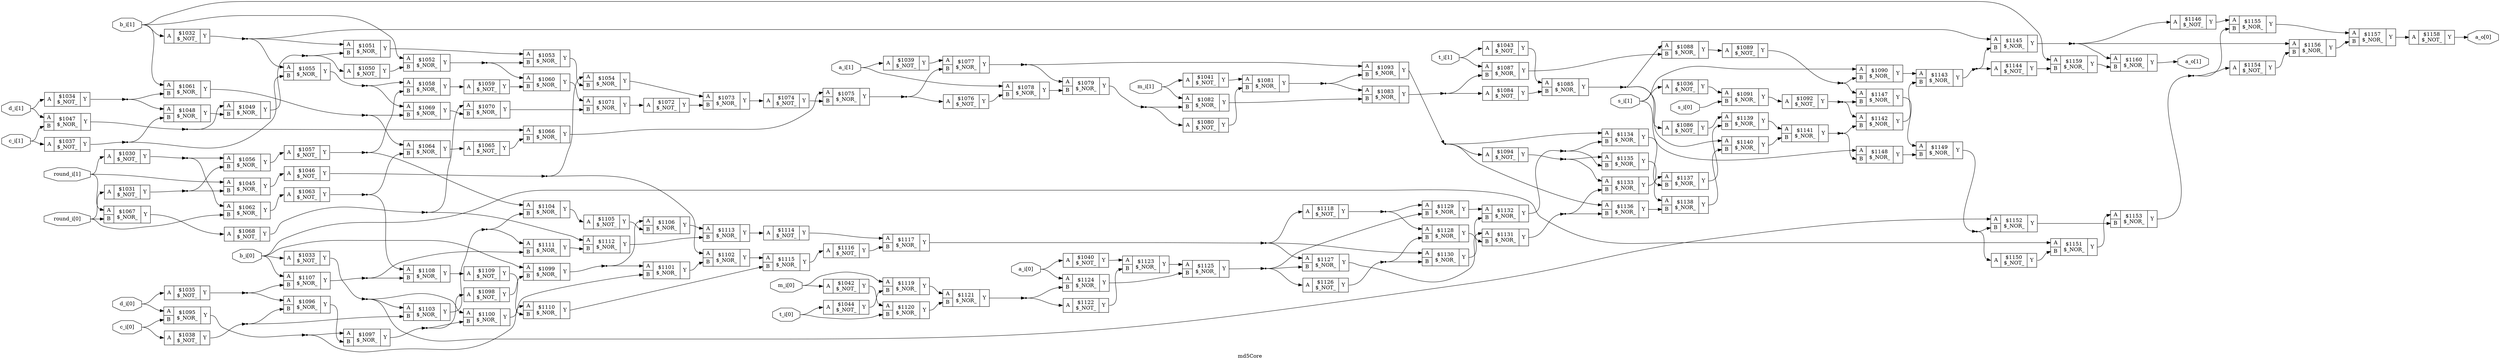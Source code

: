 digraph "md5Core" {
label="md5Core";
rankdir="LR";
remincross=true;
n130 [ shape=octagon, label="a_i[0]", color="black", fontcolor="black" ];
n131 [ shape=octagon, label="a_i[1]", color="black", fontcolor="black" ];
n132 [ shape=octagon, label="a_o[0]", color="black", fontcolor="black" ];
n133 [ shape=octagon, label="a_o[1]", color="black", fontcolor="black" ];
n134 [ shape=octagon, label="b_i[0]", color="black", fontcolor="black" ];
n135 [ shape=octagon, label="b_i[1]", color="black", fontcolor="black" ];
n136 [ shape=octagon, label="c_i[0]", color="black", fontcolor="black" ];
n137 [ shape=octagon, label="c_i[1]", color="black", fontcolor="black" ];
n138 [ shape=octagon, label="d_i[0]", color="black", fontcolor="black" ];
n139 [ shape=octagon, label="d_i[1]", color="black", fontcolor="black" ];
n140 [ shape=octagon, label="m_i[0]", color="black", fontcolor="black" ];
n141 [ shape=octagon, label="m_i[1]", color="black", fontcolor="black" ];
n142 [ shape=octagon, label="round_i[0]", color="black", fontcolor="black" ];
n143 [ shape=octagon, label="round_i[1]", color="black", fontcolor="black" ];
n144 [ shape=octagon, label="s_i[0]", color="black", fontcolor="black" ];
n145 [ shape=octagon, label="s_i[1]", color="black", fontcolor="black" ];
n146 [ shape=octagon, label="t_i[0]", color="black", fontcolor="black" ];
n147 [ shape=octagon, label="t_i[1]", color="black", fontcolor="black" ];
c150 [ shape=record, label="{{<p148> A}|$1030\n$_NOT_|{<p149> Y}}" ];
c151 [ shape=record, label="{{<p148> A}|$1031\n$_NOT_|{<p149> Y}}" ];
c152 [ shape=record, label="{{<p148> A}|$1032\n$_NOT_|{<p149> Y}}" ];
c153 [ shape=record, label="{{<p148> A}|$1033\n$_NOT_|{<p149> Y}}" ];
c154 [ shape=record, label="{{<p148> A}|$1034\n$_NOT_|{<p149> Y}}" ];
c155 [ shape=record, label="{{<p148> A}|$1035\n$_NOT_|{<p149> Y}}" ];
c156 [ shape=record, label="{{<p148> A}|$1036\n$_NOT_|{<p149> Y}}" ];
c157 [ shape=record, label="{{<p148> A}|$1037\n$_NOT_|{<p149> Y}}" ];
c158 [ shape=record, label="{{<p148> A}|$1038\n$_NOT_|{<p149> Y}}" ];
c159 [ shape=record, label="{{<p148> A}|$1039\n$_NOT_|{<p149> Y}}" ];
c160 [ shape=record, label="{{<p148> A}|$1040\n$_NOT_|{<p149> Y}}" ];
c161 [ shape=record, label="{{<p148> A}|$1041\n$_NOT_|{<p149> Y}}" ];
c162 [ shape=record, label="{{<p148> A}|$1042\n$_NOT_|{<p149> Y}}" ];
c163 [ shape=record, label="{{<p148> A}|$1043\n$_NOT_|{<p149> Y}}" ];
c164 [ shape=record, label="{{<p148> A}|$1044\n$_NOT_|{<p149> Y}}" ];
c166 [ shape=record, label="{{<p148> A|<p165> B}|$1045\n$_NOR_|{<p149> Y}}" ];
c167 [ shape=record, label="{{<p148> A}|$1046\n$_NOT_|{<p149> Y}}" ];
c168 [ shape=record, label="{{<p148> A|<p165> B}|$1047\n$_NOR_|{<p149> Y}}" ];
c169 [ shape=record, label="{{<p148> A|<p165> B}|$1048\n$_NOR_|{<p149> Y}}" ];
c170 [ shape=record, label="{{<p148> A|<p165> B}|$1049\n$_NOR_|{<p149> Y}}" ];
c171 [ shape=record, label="{{<p148> A}|$1050\n$_NOT_|{<p149> Y}}" ];
c172 [ shape=record, label="{{<p148> A|<p165> B}|$1051\n$_NOR_|{<p149> Y}}" ];
c173 [ shape=record, label="{{<p148> A|<p165> B}|$1052\n$_NOR_|{<p149> Y}}" ];
c174 [ shape=record, label="{{<p148> A|<p165> B}|$1053\n$_NOR_|{<p149> Y}}" ];
c175 [ shape=record, label="{{<p148> A|<p165> B}|$1054\n$_NOR_|{<p149> Y}}" ];
c176 [ shape=record, label="{{<p148> A|<p165> B}|$1055\n$_NOR_|{<p149> Y}}" ];
c177 [ shape=record, label="{{<p148> A|<p165> B}|$1056\n$_NOR_|{<p149> Y}}" ];
c178 [ shape=record, label="{{<p148> A}|$1057\n$_NOT_|{<p149> Y}}" ];
c179 [ shape=record, label="{{<p148> A|<p165> B}|$1058\n$_NOR_|{<p149> Y}}" ];
c180 [ shape=record, label="{{<p148> A}|$1059\n$_NOT_|{<p149> Y}}" ];
c181 [ shape=record, label="{{<p148> A|<p165> B}|$1060\n$_NOR_|{<p149> Y}}" ];
c182 [ shape=record, label="{{<p148> A|<p165> B}|$1061\n$_NOR_|{<p149> Y}}" ];
c183 [ shape=record, label="{{<p148> A|<p165> B}|$1062\n$_NOR_|{<p149> Y}}" ];
c184 [ shape=record, label="{{<p148> A}|$1063\n$_NOT_|{<p149> Y}}" ];
c185 [ shape=record, label="{{<p148> A|<p165> B}|$1064\n$_NOR_|{<p149> Y}}" ];
c186 [ shape=record, label="{{<p148> A}|$1065\n$_NOT_|{<p149> Y}}" ];
c187 [ shape=record, label="{{<p148> A|<p165> B}|$1066\n$_NOR_|{<p149> Y}}" ];
c188 [ shape=record, label="{{<p148> A|<p165> B}|$1067\n$_NOR_|{<p149> Y}}" ];
c189 [ shape=record, label="{{<p148> A}|$1068\n$_NOT_|{<p149> Y}}" ];
c190 [ shape=record, label="{{<p148> A|<p165> B}|$1069\n$_NOR_|{<p149> Y}}" ];
c191 [ shape=record, label="{{<p148> A|<p165> B}|$1070\n$_NOR_|{<p149> Y}}" ];
c192 [ shape=record, label="{{<p148> A|<p165> B}|$1071\n$_NOR_|{<p149> Y}}" ];
c193 [ shape=record, label="{{<p148> A}|$1072\n$_NOT_|{<p149> Y}}" ];
c194 [ shape=record, label="{{<p148> A|<p165> B}|$1073\n$_NOR_|{<p149> Y}}" ];
c195 [ shape=record, label="{{<p148> A}|$1074\n$_NOT_|{<p149> Y}}" ];
c196 [ shape=record, label="{{<p148> A|<p165> B}|$1075\n$_NOR_|{<p149> Y}}" ];
c197 [ shape=record, label="{{<p148> A}|$1076\n$_NOT_|{<p149> Y}}" ];
c198 [ shape=record, label="{{<p148> A|<p165> B}|$1077\n$_NOR_|{<p149> Y}}" ];
c199 [ shape=record, label="{{<p148> A|<p165> B}|$1078\n$_NOR_|{<p149> Y}}" ];
c200 [ shape=record, label="{{<p148> A|<p165> B}|$1079\n$_NOR_|{<p149> Y}}" ];
c201 [ shape=record, label="{{<p148> A}|$1080\n$_NOT_|{<p149> Y}}" ];
c202 [ shape=record, label="{{<p148> A|<p165> B}|$1081\n$_NOR_|{<p149> Y}}" ];
c203 [ shape=record, label="{{<p148> A|<p165> B}|$1082\n$_NOR_|{<p149> Y}}" ];
c204 [ shape=record, label="{{<p148> A|<p165> B}|$1083\n$_NOR_|{<p149> Y}}" ];
c205 [ shape=record, label="{{<p148> A}|$1084\n$_NOT_|{<p149> Y}}" ];
c206 [ shape=record, label="{{<p148> A|<p165> B}|$1085\n$_NOR_|{<p149> Y}}" ];
c207 [ shape=record, label="{{<p148> A}|$1086\n$_NOT_|{<p149> Y}}" ];
c208 [ shape=record, label="{{<p148> A|<p165> B}|$1087\n$_NOR_|{<p149> Y}}" ];
c209 [ shape=record, label="{{<p148> A|<p165> B}|$1088\n$_NOR_|{<p149> Y}}" ];
c210 [ shape=record, label="{{<p148> A}|$1089\n$_NOT_|{<p149> Y}}" ];
c211 [ shape=record, label="{{<p148> A|<p165> B}|$1090\n$_NOR_|{<p149> Y}}" ];
c212 [ shape=record, label="{{<p148> A|<p165> B}|$1091\n$_NOR_|{<p149> Y}}" ];
c213 [ shape=record, label="{{<p148> A}|$1092\n$_NOT_|{<p149> Y}}" ];
c214 [ shape=record, label="{{<p148> A|<p165> B}|$1093\n$_NOR_|{<p149> Y}}" ];
c215 [ shape=record, label="{{<p148> A}|$1094\n$_NOT_|{<p149> Y}}" ];
c216 [ shape=record, label="{{<p148> A|<p165> B}|$1095\n$_NOR_|{<p149> Y}}" ];
c217 [ shape=record, label="{{<p148> A|<p165> B}|$1096\n$_NOR_|{<p149> Y}}" ];
c218 [ shape=record, label="{{<p148> A|<p165> B}|$1097\n$_NOR_|{<p149> Y}}" ];
c219 [ shape=record, label="{{<p148> A}|$1098\n$_NOT_|{<p149> Y}}" ];
c220 [ shape=record, label="{{<p148> A|<p165> B}|$1099\n$_NOR_|{<p149> Y}}" ];
c221 [ shape=record, label="{{<p148> A|<p165> B}|$1100\n$_NOR_|{<p149> Y}}" ];
c222 [ shape=record, label="{{<p148> A|<p165> B}|$1101\n$_NOR_|{<p149> Y}}" ];
c223 [ shape=record, label="{{<p148> A|<p165> B}|$1102\n$_NOR_|{<p149> Y}}" ];
c224 [ shape=record, label="{{<p148> A|<p165> B}|$1103\n$_NOR_|{<p149> Y}}" ];
c225 [ shape=record, label="{{<p148> A|<p165> B}|$1104\n$_NOR_|{<p149> Y}}" ];
c226 [ shape=record, label="{{<p148> A}|$1105\n$_NOT_|{<p149> Y}}" ];
c227 [ shape=record, label="{{<p148> A|<p165> B}|$1106\n$_NOR_|{<p149> Y}}" ];
c228 [ shape=record, label="{{<p148> A|<p165> B}|$1107\n$_NOR_|{<p149> Y}}" ];
c229 [ shape=record, label="{{<p148> A|<p165> B}|$1108\n$_NOR_|{<p149> Y}}" ];
c230 [ shape=record, label="{{<p148> A}|$1109\n$_NOT_|{<p149> Y}}" ];
c231 [ shape=record, label="{{<p148> A|<p165> B}|$1110\n$_NOR_|{<p149> Y}}" ];
c232 [ shape=record, label="{{<p148> A|<p165> B}|$1111\n$_NOR_|{<p149> Y}}" ];
c233 [ shape=record, label="{{<p148> A|<p165> B}|$1112\n$_NOR_|{<p149> Y}}" ];
c234 [ shape=record, label="{{<p148> A|<p165> B}|$1113\n$_NOR_|{<p149> Y}}" ];
c235 [ shape=record, label="{{<p148> A}|$1114\n$_NOT_|{<p149> Y}}" ];
c236 [ shape=record, label="{{<p148> A|<p165> B}|$1115\n$_NOR_|{<p149> Y}}" ];
c237 [ shape=record, label="{{<p148> A}|$1116\n$_NOT_|{<p149> Y}}" ];
c238 [ shape=record, label="{{<p148> A|<p165> B}|$1117\n$_NOR_|{<p149> Y}}" ];
c239 [ shape=record, label="{{<p148> A}|$1118\n$_NOT_|{<p149> Y}}" ];
c240 [ shape=record, label="{{<p148> A|<p165> B}|$1119\n$_NOR_|{<p149> Y}}" ];
c241 [ shape=record, label="{{<p148> A|<p165> B}|$1120\n$_NOR_|{<p149> Y}}" ];
c242 [ shape=record, label="{{<p148> A|<p165> B}|$1121\n$_NOR_|{<p149> Y}}" ];
c243 [ shape=record, label="{{<p148> A}|$1122\n$_NOT_|{<p149> Y}}" ];
c244 [ shape=record, label="{{<p148> A|<p165> B}|$1123\n$_NOR_|{<p149> Y}}" ];
c245 [ shape=record, label="{{<p148> A|<p165> B}|$1124\n$_NOR_|{<p149> Y}}" ];
c246 [ shape=record, label="{{<p148> A|<p165> B}|$1125\n$_NOR_|{<p149> Y}}" ];
c247 [ shape=record, label="{{<p148> A}|$1126\n$_NOT_|{<p149> Y}}" ];
c248 [ shape=record, label="{{<p148> A|<p165> B}|$1127\n$_NOR_|{<p149> Y}}" ];
c249 [ shape=record, label="{{<p148> A|<p165> B}|$1128\n$_NOR_|{<p149> Y}}" ];
c250 [ shape=record, label="{{<p148> A|<p165> B}|$1129\n$_NOR_|{<p149> Y}}" ];
c251 [ shape=record, label="{{<p148> A|<p165> B}|$1130\n$_NOR_|{<p149> Y}}" ];
c252 [ shape=record, label="{{<p148> A|<p165> B}|$1131\n$_NOR_|{<p149> Y}}" ];
c253 [ shape=record, label="{{<p148> A|<p165> B}|$1132\n$_NOR_|{<p149> Y}}" ];
c254 [ shape=record, label="{{<p148> A|<p165> B}|$1133\n$_NOR_|{<p149> Y}}" ];
c255 [ shape=record, label="{{<p148> A|<p165> B}|$1134\n$_NOR_|{<p149> Y}}" ];
c256 [ shape=record, label="{{<p148> A|<p165> B}|$1135\n$_NOR_|{<p149> Y}}" ];
c257 [ shape=record, label="{{<p148> A|<p165> B}|$1136\n$_NOR_|{<p149> Y}}" ];
c258 [ shape=record, label="{{<p148> A|<p165> B}|$1137\n$_NOR_|{<p149> Y}}" ];
c259 [ shape=record, label="{{<p148> A|<p165> B}|$1138\n$_NOR_|{<p149> Y}}" ];
c260 [ shape=record, label="{{<p148> A|<p165> B}|$1139\n$_NOR_|{<p149> Y}}" ];
c261 [ shape=record, label="{{<p148> A|<p165> B}|$1140\n$_NOR_|{<p149> Y}}" ];
c262 [ shape=record, label="{{<p148> A|<p165> B}|$1141\n$_NOR_|{<p149> Y}}" ];
c263 [ shape=record, label="{{<p148> A|<p165> B}|$1142\n$_NOR_|{<p149> Y}}" ];
c264 [ shape=record, label="{{<p148> A|<p165> B}|$1143\n$_NOR_|{<p149> Y}}" ];
c265 [ shape=record, label="{{<p148> A}|$1144\n$_NOT_|{<p149> Y}}" ];
c266 [ shape=record, label="{{<p148> A|<p165> B}|$1145\n$_NOR_|{<p149> Y}}" ];
c267 [ shape=record, label="{{<p148> A}|$1146\n$_NOT_|{<p149> Y}}" ];
c268 [ shape=record, label="{{<p148> A|<p165> B}|$1147\n$_NOR_|{<p149> Y}}" ];
c269 [ shape=record, label="{{<p148> A|<p165> B}|$1148\n$_NOR_|{<p149> Y}}" ];
c270 [ shape=record, label="{{<p148> A|<p165> B}|$1149\n$_NOR_|{<p149> Y}}" ];
c271 [ shape=record, label="{{<p148> A}|$1150\n$_NOT_|{<p149> Y}}" ];
c272 [ shape=record, label="{{<p148> A|<p165> B}|$1151\n$_NOR_|{<p149> Y}}" ];
c273 [ shape=record, label="{{<p148> A|<p165> B}|$1152\n$_NOR_|{<p149> Y}}" ];
c274 [ shape=record, label="{{<p148> A|<p165> B}|$1153\n$_NOR_|{<p149> Y}}" ];
c275 [ shape=record, label="{{<p148> A}|$1154\n$_NOT_|{<p149> Y}}" ];
c276 [ shape=record, label="{{<p148> A|<p165> B}|$1155\n$_NOR_|{<p149> Y}}" ];
c277 [ shape=record, label="{{<p148> A|<p165> B}|$1156\n$_NOR_|{<p149> Y}}" ];
c278 [ shape=record, label="{{<p148> A|<p165> B}|$1157\n$_NOR_|{<p149> Y}}" ];
c279 [ shape=record, label="{{<p148> A}|$1158\n$_NOT_|{<p149> Y}}" ];
c280 [ shape=record, label="{{<p148> A|<p165> B}|$1159\n$_NOR_|{<p149> Y}}" ];
c281 [ shape=record, label="{{<p148> A|<p165> B}|$1160\n$_NOR_|{<p149> Y}}" ];
c232:p149:e -> c233:p165:w [color="black", label=""];
c241:p149:e -> c242:p165:w [color="black", label=""];
n100 [ shape=point ];
c202:p149:e -> n100:w [color="black", label=""];
n100:e -> c204:p148:w [color="black", label=""];
n100:e -> c214:p165:w [color="black", label=""];
c203:p149:e -> c204:p165:w [color="black", label=""];
n102 [ shape=point ];
c204:p149:e -> n102:w [color="black", label=""];
n102:e -> c205:p148:w [color="black", label=""];
n102:e -> c208:p165:w [color="black", label=""];
c205:p149:e -> c206:p165:w [color="black", label=""];
n104 [ shape=point ];
c206:p149:e -> n104:w [color="black", label=""];
n104:e -> c207:p148:w [color="black", label=""];
n104:e -> c209:p148:w [color="black", label=""];
n104:e -> c261:p148:w [color="black", label=""];
c207:p149:e -> c260:p148:w [color="black", label=""];
c208:p149:e -> c209:p165:w [color="black", label=""];
c209:p149:e -> c210:p148:w [color="black", label=""];
n108 [ shape=point ];
c210:p149:e -> n108:w [color="black", label=""];
n108:e -> c211:p165:w [color="black", label=""];
n108:e -> c268:p148:w [color="black", label=""];
c211:p149:e -> c264:p148:w [color="black", label=""];
n11 [ shape=point ];
c242:p149:e -> n11:w [color="black", label=""];
n11:e -> c243:p148:w [color="black", label=""];
n11:e -> c245:p165:w [color="black", label=""];
c212:p149:e -> c213:p148:w [color="black", label=""];
n111 [ shape=point ];
c213:p149:e -> n111:w [color="black", label=""];
n111:e -> c263:p148:w [color="black", label=""];
n111:e -> c268:p165:w [color="black", label=""];
n112 [ shape=point ];
c214:p149:e -> n112:w [color="black", label=""];
n112:e -> c215:p148:w [color="black", label=""];
n112:e -> c255:p148:w [color="black", label=""];
n112:e -> c257:p148:w [color="black", label=""];
n113 [ shape=point ];
c215:p149:e -> n113:w [color="black", label=""];
n113:e -> c254:p148:w [color="black", label=""];
n113:e -> c256:p148:w [color="black", label=""];
n114 [ shape=point ];
c216:p149:e -> n114:w [color="black", label=""];
n114:e -> c218:p148:w [color="black", label=""];
n114:e -> c231:p148:w [color="black", label=""];
c217:p149:e -> c218:p165:w [color="black", label=""];
n116 [ shape=point ];
c218:p149:e -> n116:w [color="black", label=""];
n116:e -> c219:p148:w [color="black", label=""];
n116:e -> c221:p165:w [color="black", label=""];
c219:p149:e -> c220:p165:w [color="black", label=""];
n118 [ shape=point ];
c220:p149:e -> n118:w [color="black", label=""];
n118:e -> c222:p148:w [color="black", label=""];
n118:e -> c227:p148:w [color="black", label=""];
c221:p149:e -> c222:p165:w [color="black", label=""];
c243:p149:e -> c244:p165:w [color="black", label=""];
c222:p149:e -> c223:p165:w [color="black", label=""];
c223:p149:e -> c236:p148:w [color="black", label=""];
n122 [ shape=point ];
c224:p149:e -> n122:w [color="black", label=""];
n122:e -> c225:p165:w [color="black", label=""];
n122:e -> c232:p148:w [color="black", label=""];
c225:p149:e -> c226:p148:w [color="black", label=""];
c226:p149:e -> c227:p165:w [color="black", label=""];
c227:p149:e -> c234:p148:w [color="black", label=""];
n126 [ shape=point ];
c228:p149:e -> n126:w [color="black", label=""];
n126:e -> c229:p165:w [color="black", label=""];
n126:e -> c232:p165:w [color="black", label=""];
c229:p149:e -> c230:p148:w [color="black", label=""];
c230:p149:e -> c231:p165:w [color="black", label=""];
c231:p149:e -> c236:p165:w [color="black", label=""];
c244:p149:e -> c246:p148:w [color="black", label=""];
n130:e -> c160:p148:w [color="black", label=""];
n130:e -> c245:p148:w [color="black", label=""];
n131:e -> c159:p148:w [color="black", label=""];
n131:e -> c199:p148:w [color="black", label=""];
c279:p149:e -> n132:w [color="black", label=""];
c281:p149:e -> n133:w [color="black", label=""];
n134:e -> c153:p148:w [color="black", label=""];
n134:e -> c220:p148:w [color="black", label=""];
n134:e -> c228:p148:w [color="black", label=""];
n134:e -> c272:p148:w [color="black", label=""];
n135:e -> c152:p148:w [color="black", label=""];
n135:e -> c173:p148:w [color="black", label=""];
n135:e -> c182:p148:w [color="black", label=""];
n135:e -> c280:p148:w [color="black", label=""];
n136:e -> c158:p148:w [color="black", label=""];
n136:e -> c216:p165:w [color="black", label=""];
n137:e -> c157:p148:w [color="black", label=""];
n137:e -> c168:p165:w [color="black", label=""];
n138:e -> c155:p148:w [color="black", label=""];
n138:e -> c216:p148:w [color="black", label=""];
n139:e -> c154:p148:w [color="black", label=""];
n139:e -> c168:p148:w [color="black", label=""];
c245:p149:e -> c246:p165:w [color="black", label=""];
n140:e -> c162:p148:w [color="black", label=""];
n140:e -> c240:p148:w [color="black", label=""];
n141:e -> c161:p148:w [color="black", label=""];
n141:e -> c203:p148:w [color="black", label=""];
n142:e -> c151:p148:w [color="black", label=""];
n142:e -> c183:p165:w [color="black", label=""];
n142:e -> c188:p165:w [color="black", label=""];
n143:e -> c150:p148:w [color="black", label=""];
n143:e -> c166:p148:w [color="black", label=""];
n143:e -> c188:p148:w [color="black", label=""];
n144:e -> c212:p165:w [color="black", label=""];
n145:e -> c156:p148:w [color="black", label=""];
n145:e -> c211:p148:w [color="black", label=""];
n145:e -> c269:p148:w [color="black", label=""];
n146:e -> c164:p148:w [color="black", label=""];
n146:e -> c241:p165:w [color="black", label=""];
n147:e -> c163:p148:w [color="black", label=""];
n147:e -> c208:p148:w [color="black", label=""];
n15 [ shape=point ];
c246:p149:e -> n15:w [color="black", label=""];
n15:e -> c247:p148:w [color="black", label=""];
n15:e -> c248:p165:w [color="black", label=""];
n15:e -> c250:p165:w [color="black", label=""];
n16 [ shape=point ];
c247:p149:e -> n16:w [color="black", label=""];
n16:e -> c249:p165:w [color="black", label=""];
n16:e -> c251:p165:w [color="black", label=""];
c248:p149:e -> c252:p148:w [color="black", label=""];
c249:p149:e -> c252:p165:w [color="black", label=""];
c250:p149:e -> c253:p148:w [color="black", label=""];
c233:p149:e -> c234:p165:w [color="black", label=""];
c251:p149:e -> c253:p165:w [color="black", label=""];
n21 [ shape=point ];
c252:p149:e -> n21:w [color="black", label=""];
n21:e -> c254:p165:w [color="black", label=""];
n21:e -> c257:p165:w [color="black", label=""];
n22 [ shape=point ];
c253:p149:e -> n22:w [color="black", label=""];
n22:e -> c255:p165:w [color="black", label=""];
n22:e -> c256:p165:w [color="black", label=""];
c254:p149:e -> c258:p148:w [color="black", label=""];
c255:p149:e -> c258:p165:w [color="black", label=""];
c256:p149:e -> c259:p148:w [color="black", label=""];
c257:p149:e -> c259:p165:w [color="black", label=""];
c258:p149:e -> c260:p165:w [color="black", label=""];
c259:p149:e -> c261:p165:w [color="black", label=""];
c260:p149:e -> c262:p148:w [color="black", label=""];
c234:p149:e -> c235:p148:w [color="black", label=""];
c261:p149:e -> c262:p165:w [color="black", label=""];
n31 [ shape=point ];
c262:p149:e -> n31:w [color="black", label=""];
n31:e -> c263:p165:w [color="black", label=""];
n31:e -> c269:p165:w [color="black", label=""];
c263:p149:e -> c264:p165:w [color="black", label=""];
n33 [ shape=point ];
c264:p149:e -> n33:w [color="black", label=""];
n33:e -> c265:p148:w [color="black", label=""];
n33:e -> c266:p165:w [color="black", label=""];
c265:p149:e -> c280:p165:w [color="black", label=""];
n35 [ shape=point ];
c266:p149:e -> n35:w [color="black", label=""];
n35:e -> c267:p148:w [color="black", label=""];
n35:e -> c277:p148:w [color="black", label=""];
n35:e -> c281:p148:w [color="black", label=""];
c267:p149:e -> c276:p148:w [color="black", label=""];
c268:p149:e -> c270:p148:w [color="black", label=""];
c269:p149:e -> c270:p165:w [color="black", label=""];
n39 [ shape=point ];
c270:p149:e -> n39:w [color="black", label=""];
n39:e -> c271:p148:w [color="black", label=""];
n39:e -> c273:p165:w [color="black", label=""];
c235:p149:e -> c238:p148:w [color="black", label=""];
c271:p149:e -> c272:p165:w [color="black", label=""];
c272:p149:e -> c274:p148:w [color="black", label=""];
c273:p149:e -> c274:p165:w [color="black", label=""];
n43 [ shape=point ];
c274:p149:e -> n43:w [color="black", label=""];
n43:e -> c275:p148:w [color="black", label=""];
n43:e -> c276:p165:w [color="black", label=""];
c275:p149:e -> c277:p165:w [color="black", label=""];
c276:p149:e -> c278:p148:w [color="black", label=""];
c277:p149:e -> c278:p165:w [color="black", label=""];
c278:p149:e -> c279:p148:w [color="black", label=""];
c280:p149:e -> c281:p165:w [color="black", label=""];
n49 [ shape=point ];
c150:p149:e -> n49:w [color="black", label=""];
n49:e -> c177:p148:w [color="black", label=""];
n49:e -> c183:p148:w [color="black", label=""];
c236:p149:e -> c237:p148:w [color="black", label=""];
n50 [ shape=point ];
c151:p149:e -> n50:w [color="black", label=""];
n50:e -> c166:p165:w [color="black", label=""];
n50:e -> c177:p165:w [color="black", label=""];
n51 [ shape=point ];
c152:p149:e -> n51:w [color="black", label=""];
n51:e -> c172:p148:w [color="black", label=""];
n51:e -> c176:p148:w [color="black", label=""];
n51:e -> c266:p148:w [color="black", label=""];
n52 [ shape=point ];
c153:p149:e -> n52:w [color="black", label=""];
n52:e -> c221:p148:w [color="black", label=""];
n52:e -> c224:p148:w [color="black", label=""];
n52:e -> c273:p148:w [color="black", label=""];
n53 [ shape=point ];
c154:p149:e -> n53:w [color="black", label=""];
n53:e -> c169:p148:w [color="black", label=""];
n53:e -> c182:p165:w [color="black", label=""];
n54 [ shape=point ];
c155:p149:e -> n54:w [color="black", label=""];
n54:e -> c217:p148:w [color="black", label=""];
n54:e -> c228:p165:w [color="black", label=""];
c156:p149:e -> c212:p148:w [color="black", label=""];
n56 [ shape=point ];
c157:p149:e -> n56:w [color="black", label=""];
n56:e -> c169:p165:w [color="black", label=""];
n56:e -> c176:p165:w [color="black", label=""];
n57 [ shape=point ];
c158:p149:e -> n57:w [color="black", label=""];
n57:e -> c217:p165:w [color="black", label=""];
n57:e -> c224:p165:w [color="black", label=""];
c159:p149:e -> c198:p148:w [color="black", label=""];
c160:p149:e -> c244:p148:w [color="black", label=""];
c237:p149:e -> c238:p165:w [color="black", label=""];
c161:p149:e -> c202:p148:w [color="black", label=""];
c162:p149:e -> c241:p148:w [color="black", label=""];
c163:p149:e -> c206:p148:w [color="black", label=""];
c164:p149:e -> c240:p165:w [color="black", label=""];
c166:p149:e -> c167:p148:w [color="black", label=""];
n65 [ shape=point ];
c167:p149:e -> n65:w [color="black", label=""];
n65:e -> c175:p148:w [color="black", label=""];
n65:e -> c223:p148:w [color="black", label=""];
n66 [ shape=point ];
c168:p149:e -> n66:w [color="black", label=""];
n66:e -> c170:p148:w [color="black", label=""];
n66:e -> c187:p148:w [color="black", label=""];
c169:p149:e -> c170:p165:w [color="black", label=""];
n68 [ shape=point ];
c170:p149:e -> n68:w [color="black", label=""];
n68:e -> c171:p148:w [color="black", label=""];
n68:e -> c172:p165:w [color="black", label=""];
c171:p149:e -> c173:p165:w [color="black", label=""];
n7 [ shape=point ];
c238:p149:e -> n7:w [color="black", label=""];
n7:e -> c239:p148:w [color="black", label=""];
n7:e -> c248:p148:w [color="black", label=""];
n7:e -> c251:p148:w [color="black", label=""];
c172:p149:e -> c174:p148:w [color="black", label=""];
n71 [ shape=point ];
c173:p149:e -> n71:w [color="black", label=""];
n71:e -> c174:p165:w [color="black", label=""];
n71:e -> c181:p148:w [color="black", label=""];
c174:p149:e -> c175:p165:w [color="black", label=""];
c175:p149:e -> c194:p148:w [color="black", label=""];
n74 [ shape=point ];
c176:p149:e -> n74:w [color="black", label=""];
n74:e -> c179:p148:w [color="black", label=""];
n74:e -> c190:p148:w [color="black", label=""];
c177:p149:e -> c178:p148:w [color="black", label=""];
n76 [ shape=point ];
c178:p149:e -> n76:w [color="black", label=""];
n76:e -> c179:p165:w [color="black", label=""];
n76:e -> c225:p148:w [color="black", label=""];
c179:p149:e -> c180:p148:w [color="black", label=""];
c180:p149:e -> c181:p165:w [color="black", label=""];
c181:p149:e -> c192:p148:w [color="black", label=""];
n8 [ shape=point ];
c239:p149:e -> n8:w [color="black", label=""];
n8:e -> c249:p148:w [color="black", label=""];
n8:e -> c250:p148:w [color="black", label=""];
n80 [ shape=point ];
c182:p149:e -> n80:w [color="black", label=""];
n80:e -> c185:p148:w [color="black", label=""];
n80:e -> c190:p165:w [color="black", label=""];
c183:p149:e -> c184:p148:w [color="black", label=""];
n82 [ shape=point ];
c184:p149:e -> n82:w [color="black", label=""];
n82:e -> c185:p165:w [color="black", label=""];
n82:e -> c229:p148:w [color="black", label=""];
c185:p149:e -> c186:p148:w [color="black", label=""];
c186:p149:e -> c187:p165:w [color="black", label=""];
c187:p149:e -> c196:p148:w [color="black", label=""];
c188:p149:e -> c189:p148:w [color="black", label=""];
n87 [ shape=point ];
c189:p149:e -> n87:w [color="black", label=""];
n87:e -> c191:p148:w [color="black", label=""];
n87:e -> c233:p148:w [color="black", label=""];
c190:p149:e -> c191:p165:w [color="black", label=""];
c191:p149:e -> c192:p165:w [color="black", label=""];
c240:p149:e -> c242:p148:w [color="black", label=""];
c192:p149:e -> c193:p148:w [color="black", label=""];
c193:p149:e -> c194:p165:w [color="black", label=""];
c194:p149:e -> c195:p148:w [color="black", label=""];
c195:p149:e -> c196:p165:w [color="black", label=""];
n94 [ shape=point ];
c196:p149:e -> n94:w [color="black", label=""];
n94:e -> c197:p148:w [color="black", label=""];
n94:e -> c198:p165:w [color="black", label=""];
c197:p149:e -> c199:p165:w [color="black", label=""];
n96 [ shape=point ];
c198:p149:e -> n96:w [color="black", label=""];
n96:e -> c200:p148:w [color="black", label=""];
n96:e -> c214:p148:w [color="black", label=""];
c199:p149:e -> c200:p165:w [color="black", label=""];
n98 [ shape=point ];
c200:p149:e -> n98:w [color="black", label=""];
n98:e -> c201:p148:w [color="black", label=""];
n98:e -> c203:p165:w [color="black", label=""];
c201:p149:e -> c202:p165:w [color="black", label=""];
}
